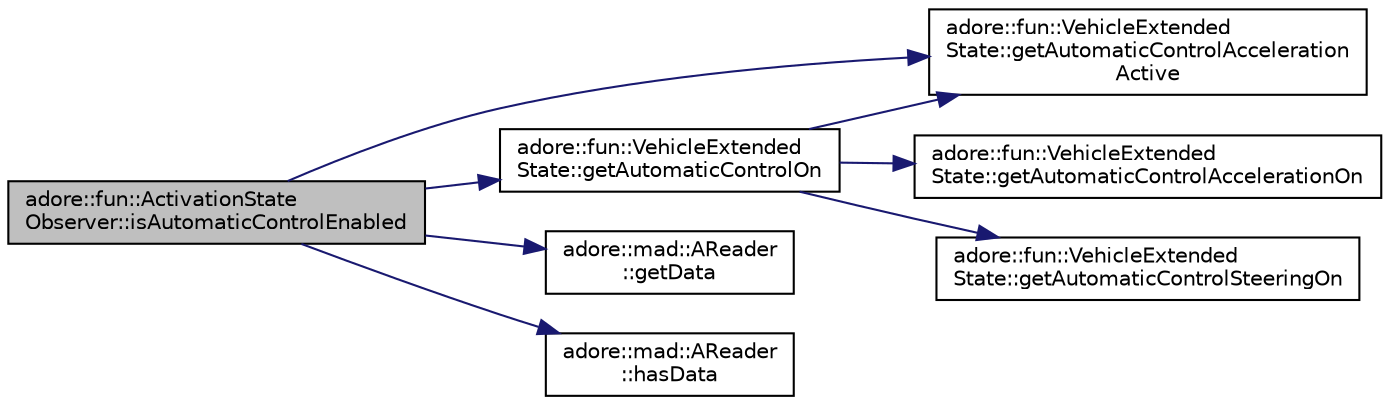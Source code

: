 digraph "adore::fun::ActivationStateObserver::isAutomaticControlEnabled"
{
 // LATEX_PDF_SIZE
  edge [fontname="Helvetica",fontsize="10",labelfontname="Helvetica",labelfontsize="10"];
  node [fontname="Helvetica",fontsize="10",shape=record];
  rankdir="LR";
  Node1 [label="adore::fun::ActivationState\lObserver::isAutomaticControlEnabled",height=0.2,width=0.4,color="black", fillcolor="grey75", style="filled", fontcolor="black",tooltip=" "];
  Node1 -> Node2 [color="midnightblue",fontsize="10",style="solid",fontname="Helvetica"];
  Node2 [label="adore::fun::VehicleExtended\lState::getAutomaticControlAcceleration\lActive",height=0.2,width=0.4,color="black", fillcolor="white", style="filled",URL="$classadore_1_1fun_1_1VehicleExtendedState.html#ad9744853f1e97e3f883121b4cb83e34e",tooltip=" "];
  Node1 -> Node3 [color="midnightblue",fontsize="10",style="solid",fontname="Helvetica"];
  Node3 [label="adore::fun::VehicleExtended\lState::getAutomaticControlOn",height=0.2,width=0.4,color="black", fillcolor="white", style="filled",URL="$classadore_1_1fun_1_1VehicleExtendedState.html#a9234bb476f46ccfbaf7578b2a1bffdfe",tooltip=" "];
  Node3 -> Node2 [color="midnightblue",fontsize="10",style="solid",fontname="Helvetica"];
  Node3 -> Node4 [color="midnightblue",fontsize="10",style="solid",fontname="Helvetica"];
  Node4 [label="adore::fun::VehicleExtended\lState::getAutomaticControlAccelerationOn",height=0.2,width=0.4,color="black", fillcolor="white", style="filled",URL="$classadore_1_1fun_1_1VehicleExtendedState.html#a1630acbb00043937337d8f7bdfd20e44",tooltip=" "];
  Node3 -> Node5 [color="midnightblue",fontsize="10",style="solid",fontname="Helvetica"];
  Node5 [label="adore::fun::VehicleExtended\lState::getAutomaticControlSteeringOn",height=0.2,width=0.4,color="black", fillcolor="white", style="filled",URL="$classadore_1_1fun_1_1VehicleExtendedState.html#ad6a0a81e0e00e8146ea2b02e4afa393f",tooltip=" "];
  Node1 -> Node6 [color="midnightblue",fontsize="10",style="solid",fontname="Helvetica"];
  Node6 [label="adore::mad::AReader\l::getData",height=0.2,width=0.4,color="black", fillcolor="white", style="filled",URL="$classadore_1_1mad_1_1AReader.html#a46ab7520d828d1a574365eaf8b483e29",tooltip=" "];
  Node1 -> Node7 [color="midnightblue",fontsize="10",style="solid",fontname="Helvetica"];
  Node7 [label="adore::mad::AReader\l::hasData",height=0.2,width=0.4,color="black", fillcolor="white", style="filled",URL="$classadore_1_1mad_1_1AReader.html#a79b8efec6ede53587ff114ae00ca8419",tooltip=" "];
}
